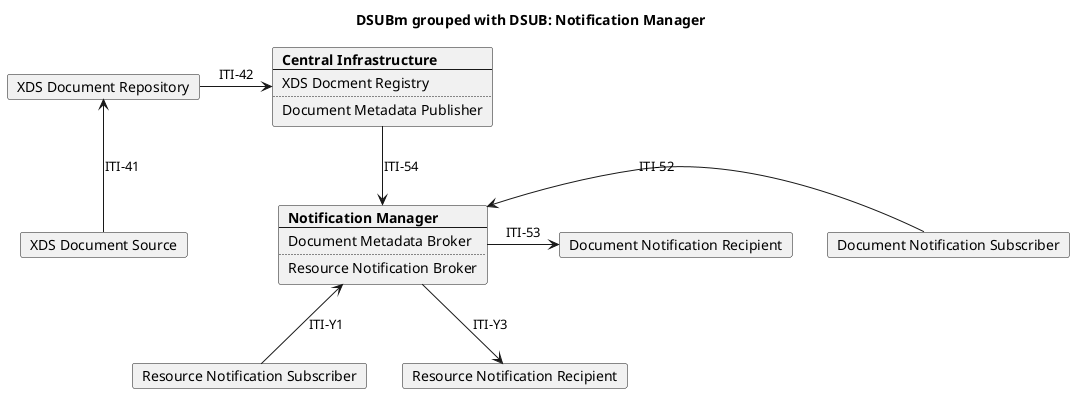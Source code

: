 @startuml
skinparam svgDimensionStyle false
skinparam componentStyle rectangle

hide footbox
title "DSUBm grouped with DSUB: Notification Manager" 

card "XDS Document Source" as Source
card "XDS Document Repository" as Repo

card  Central [
  <b>Central Infrastructure
  ----
  XDS Docment Registry
  ....
  Document Metadata Publisher
]

card Broker [
  <b>Notification Manager
  ----
  Document Metadata Broker
  ....
  Resource Notification Broker
]

card "Document Notification Subscriber" as DSUB_Subsciber 
card "Document Notification Recipient" as DSUB_Recipient 

card "Resource Notification Subscriber" as DSUBm_Subsciber 
card "Resource Notification Recipient" as DSUBm_Recipient 

DSUBm_Subsciber -u-> Broker: ITI-Y1

Source -u-> Repo: ITI-41
Repo -r-> Central: ITI-42
Central -d-> Broker: ITI-54


DSUB_Subsciber -l->Broker: ITI-52
Broker-r-> DSUB_Recipient: ITI-53
Broker -d-> DSUBm_Recipient: ITI-Y3



@enduml
